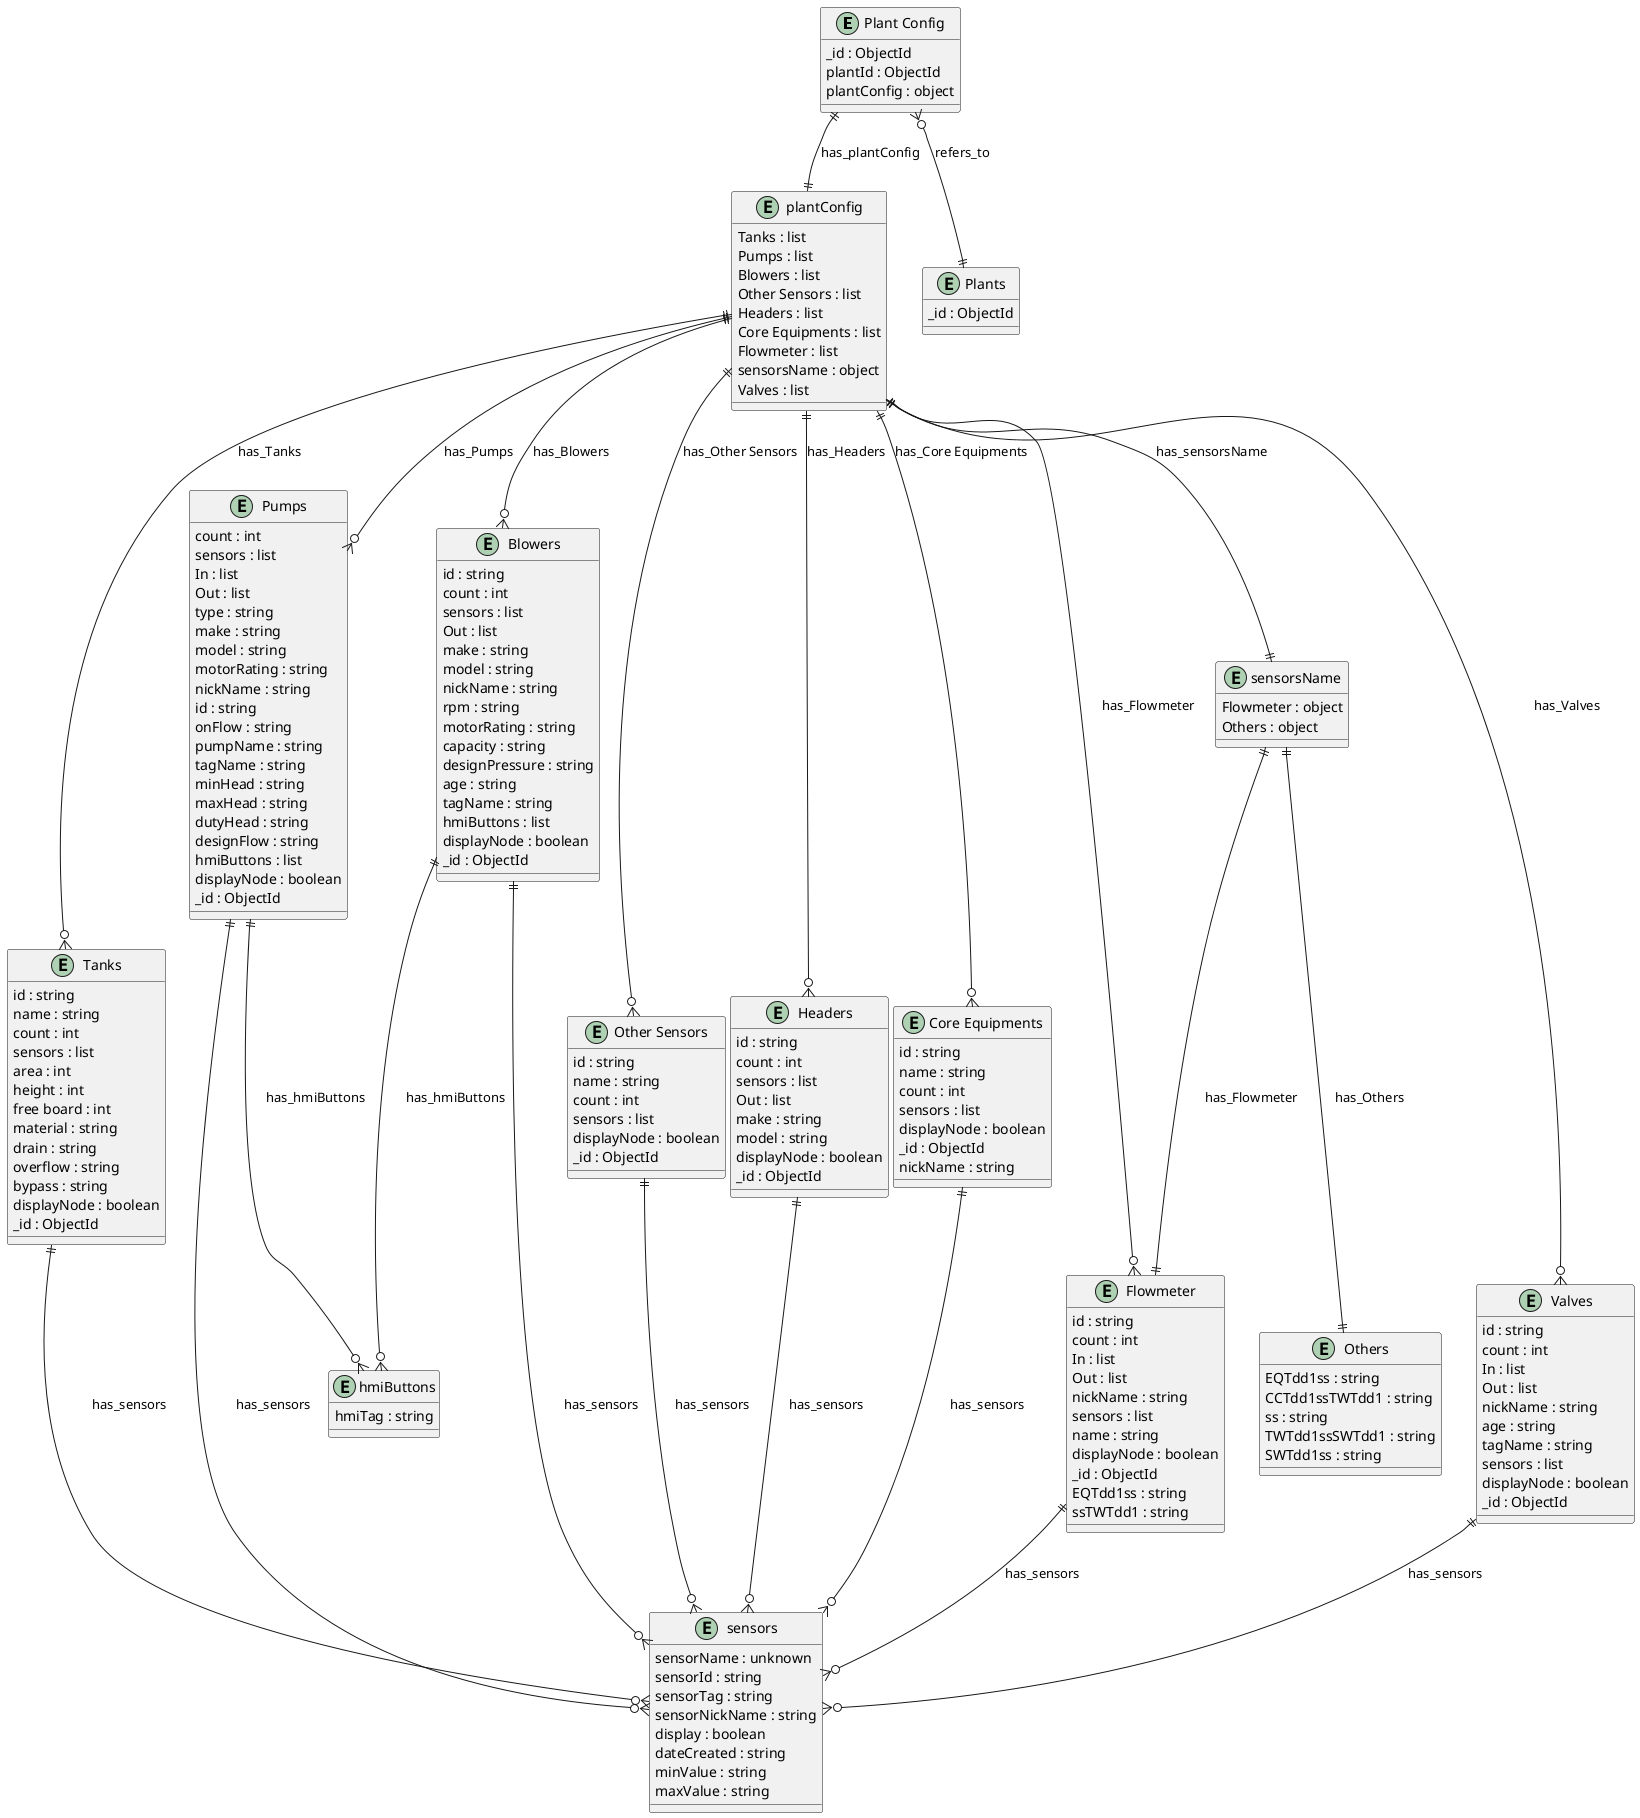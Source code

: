 @startuml Plant_Config_Diagram

entity "Plant Config" as Plant_Config {
  _id : ObjectId
  plantId : ObjectId
  plantConfig : object
}

entity "plantConfig" as plantConfig {
  Tanks : list
  Pumps : list
  Blowers : list
  Other Sensors : list
  Headers : list
  Core Equipments : list
  Flowmeter : list
  sensorsName : object
  Valves : list
}

entity "Tanks" as Tanks {
  id : string
  name : string
  count : int
  sensors : list
  area : int
  height : int
  free board : int
  material : string
  drain : string
  overflow : string
  bypass : string
  displayNode : boolean
  _id : ObjectId
}

entity "sensors" as sensors {
  sensorName : unknown
  sensorId : string
  sensorTag : string
  sensorNickName : string
  display : boolean
  dateCreated : string
  minValue : string
  maxValue : string
}

entity "Pumps" as Pumps {
  count : int
  sensors : list
  In : list
  Out : list
  type : string
  make : string
  model : string
  motorRating : string
  nickName : string
  id : string
  onFlow : string
  pumpName : string
  tagName : string
  minHead : string
  maxHead : string
  dutyHead : string
  designFlow : string
  hmiButtons : list
  displayNode : boolean
  _id : ObjectId
}

entity "hmiButtons" as hmiButtons {
  hmiTag : string
}

entity "Blowers" as Blowers {
  id : string
  count : int
  sensors : list
  Out : list
  make : string
  model : string
  nickName : string
  rpm : string
  motorRating : string
  capacity : string
  designPressure : string
  age : string
  tagName : string
  hmiButtons : list
  displayNode : boolean
  _id : ObjectId
}

entity "Other Sensors" as Other_Sensors {
  id : string
  name : string
  count : int
  sensors : list
  displayNode : boolean
  _id : ObjectId
}

entity "Headers" as Headers {
  id : string
  count : int
  sensors : list
  Out : list
  make : string
  model : string
  displayNode : boolean
  _id : ObjectId
}

entity "Core Equipments" as Core_Equipments {
  id : string
  name : string
  count : int
  sensors : list
  displayNode : boolean
  _id : ObjectId
  nickName : string
}

entity "Flowmeter" as Flowmeter {
  id : string
  count : int
  In : list
  Out : list
  nickName : string
  sensors : list
  name : string
  displayNode : boolean
  _id : ObjectId
  EQTdd1ss : string
  ssTWTdd1 : string
}

entity "sensorsName" as sensorsName {
  Flowmeter : object
  Others : object
}

entity "Others" as Others {
  EQTdd1ss : string
  CCTdd1ssTWTdd1 : string
  ss : string
  TWTdd1ssSWTdd1 : string
  SWTdd1ss : string
}

entity "Valves" as Valves {
  id : string
  count : int
  In : list
  Out : list
  nickName : string
  age : string
  tagName : string
  sensors : list
  displayNode : boolean
  _id : ObjectId
}


' Shared Plant entity
entity "Plants" as Plants {
  _id : ObjectId
}

' Relationships
Plant_Config }o--|| Plants : refers_to
Plant_Config ||--|| plantConfig : has_plantConfig
plantConfig ||--o{ Tanks : has_Tanks
Tanks ||--o{ sensors : has_sensors
plantConfig ||--o{ Pumps : has_Pumps
Pumps ||--o{ sensors : has_sensors
Pumps ||--o{ hmiButtons : has_hmiButtons
plantConfig ||--o{ Blowers : has_Blowers
Blowers ||--o{ sensors : has_sensors
Blowers ||--o{ hmiButtons : has_hmiButtons
plantConfig ||--o{ Other_Sensors : has_Other Sensors
Other_Sensors ||--o{ sensors : has_sensors
plantConfig ||--o{ Headers : has_Headers
Headers ||--o{ sensors : has_sensors
plantConfig ||--o{ Core_Equipments : has_Core Equipments
Core_Equipments ||--o{ sensors : has_sensors
plantConfig ||--o{ Flowmeter : has_Flowmeter
Flowmeter ||--o{ sensors : has_sensors
plantConfig ||--|| sensorsName : has_sensorsName
sensorsName ||--|| Flowmeter : has_Flowmeter
sensorsName ||--|| Others : has_Others
plantConfig ||--o{ Valves : has_Valves
Valves ||--o{ sensors : has_sensors
@enduml